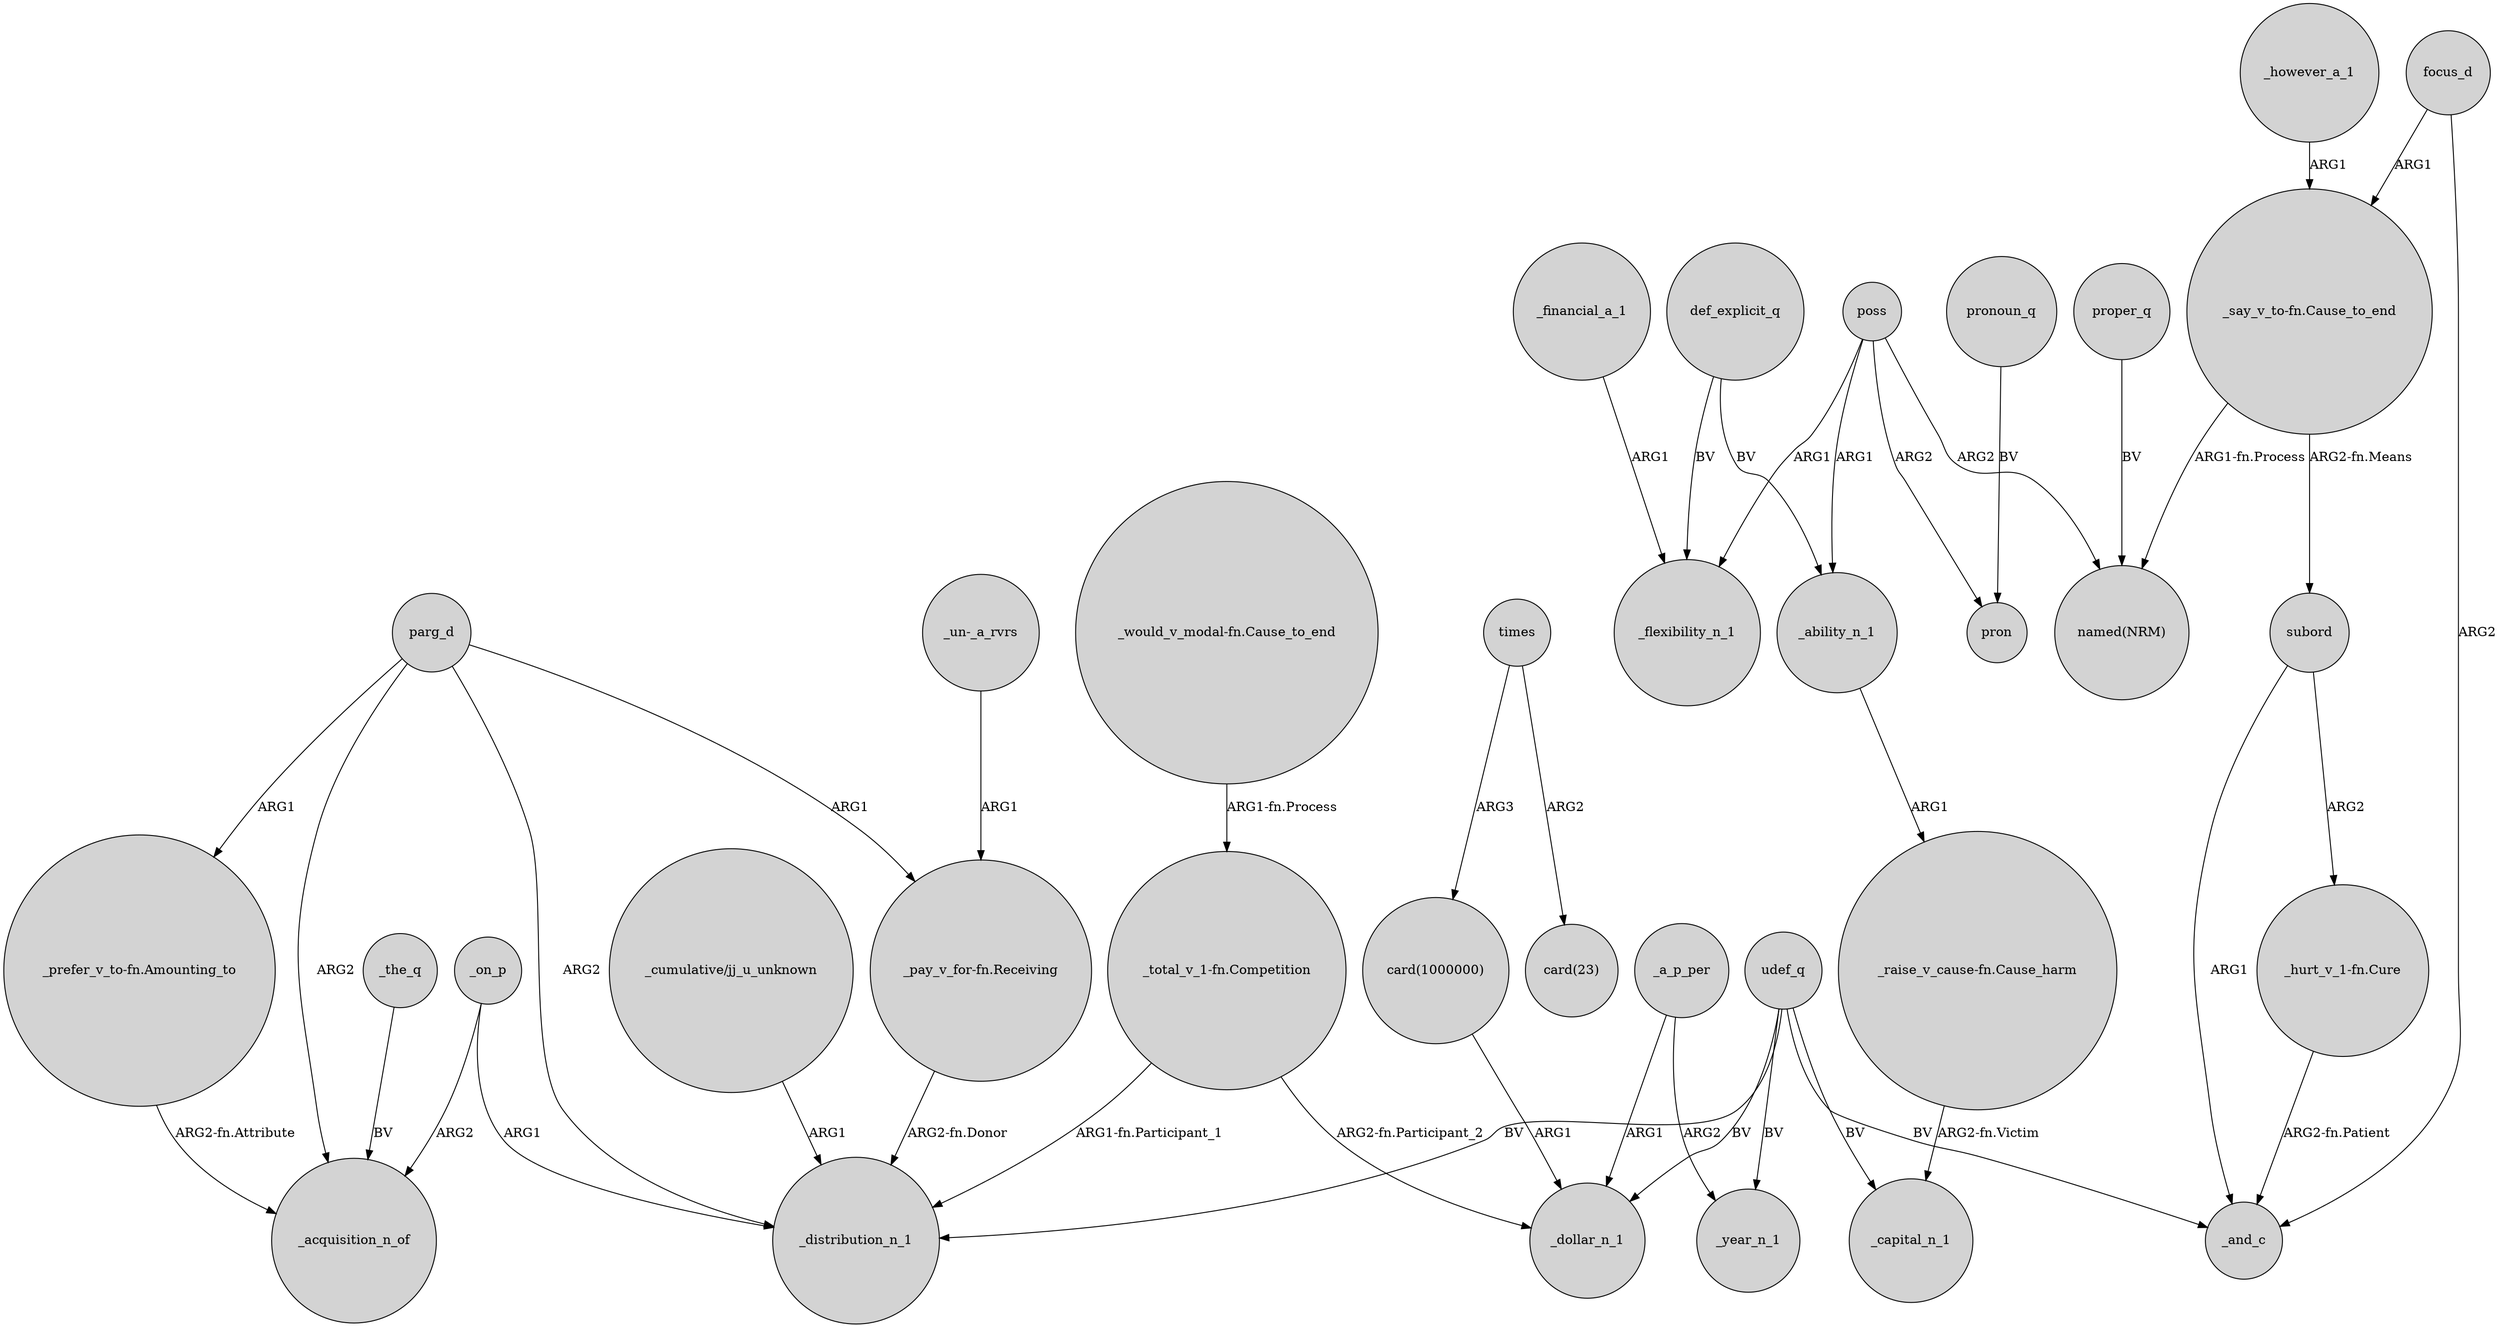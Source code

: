 digraph {
	node [shape=circle style=filled]
	_ability_n_1 -> "_raise_v_cause-fn.Cause_harm" [label=ARG1]
	poss -> _flexibility_n_1 [label=ARG1]
	proper_q -> "named(NRM)" [label=BV]
	_on_p -> _distribution_n_1 [label=ARG1]
	parg_d -> _acquisition_n_of [label=ARG2]
	focus_d -> "_say_v_to-fn.Cause_to_end" [label=ARG1]
	parg_d -> _distribution_n_1 [label=ARG2]
	"_would_v_modal-fn.Cause_to_end" -> "_total_v_1-fn.Competition" [label="ARG1-fn.Process"]
	times -> "card(1000000)" [label=ARG3]
	_financial_a_1 -> _flexibility_n_1 [label=ARG1]
	_a_p_per -> _year_n_1 [label=ARG2]
	"_un-_a_rvrs" -> "_pay_v_for-fn.Receiving" [label=ARG1]
	_the_q -> _acquisition_n_of [label=BV]
	"_cumulative/jj_u_unknown" -> _distribution_n_1 [label=ARG1]
	"_say_v_to-fn.Cause_to_end" -> subord [label="ARG2-fn.Means"]
	udef_q -> _and_c [label=BV]
	parg_d -> "_prefer_v_to-fn.Amounting_to" [label=ARG1]
	poss -> _ability_n_1 [label=ARG1]
	pronoun_q -> pron [label=BV]
	poss -> pron [label=ARG2]
	udef_q -> _distribution_n_1 [label=BV]
	"_say_v_to-fn.Cause_to_end" -> "named(NRM)" [label="ARG1-fn.Process"]
	"_total_v_1-fn.Competition" -> _dollar_n_1 [label="ARG2-fn.Participant_2"]
	"_total_v_1-fn.Competition" -> _distribution_n_1 [label="ARG1-fn.Participant_1"]
	udef_q -> _capital_n_1 [label=BV]
	udef_q -> _dollar_n_1 [label=BV]
	"card(1000000)" -> _dollar_n_1 [label=ARG1]
	"_raise_v_cause-fn.Cause_harm" -> _capital_n_1 [label="ARG2-fn.Victim"]
	"_hurt_v_1-fn.Cure" -> _and_c [label="ARG2-fn.Patient"]
	subord -> "_hurt_v_1-fn.Cure" [label=ARG2]
	def_explicit_q -> _ability_n_1 [label=BV]
	_a_p_per -> _dollar_n_1 [label=ARG1]
	"_pay_v_for-fn.Receiving" -> _distribution_n_1 [label="ARG2-fn.Donor"]
	"_prefer_v_to-fn.Amounting_to" -> _acquisition_n_of [label="ARG2-fn.Attribute"]
	def_explicit_q -> _flexibility_n_1 [label=BV]
	udef_q -> _year_n_1 [label=BV]
	_on_p -> _acquisition_n_of [label=ARG2]
	_however_a_1 -> "_say_v_to-fn.Cause_to_end" [label=ARG1]
	times -> "card(23)" [label=ARG2]
	subord -> _and_c [label=ARG1]
	poss -> "named(NRM)" [label=ARG2]
	parg_d -> "_pay_v_for-fn.Receiving" [label=ARG1]
	focus_d -> _and_c [label=ARG2]
}
